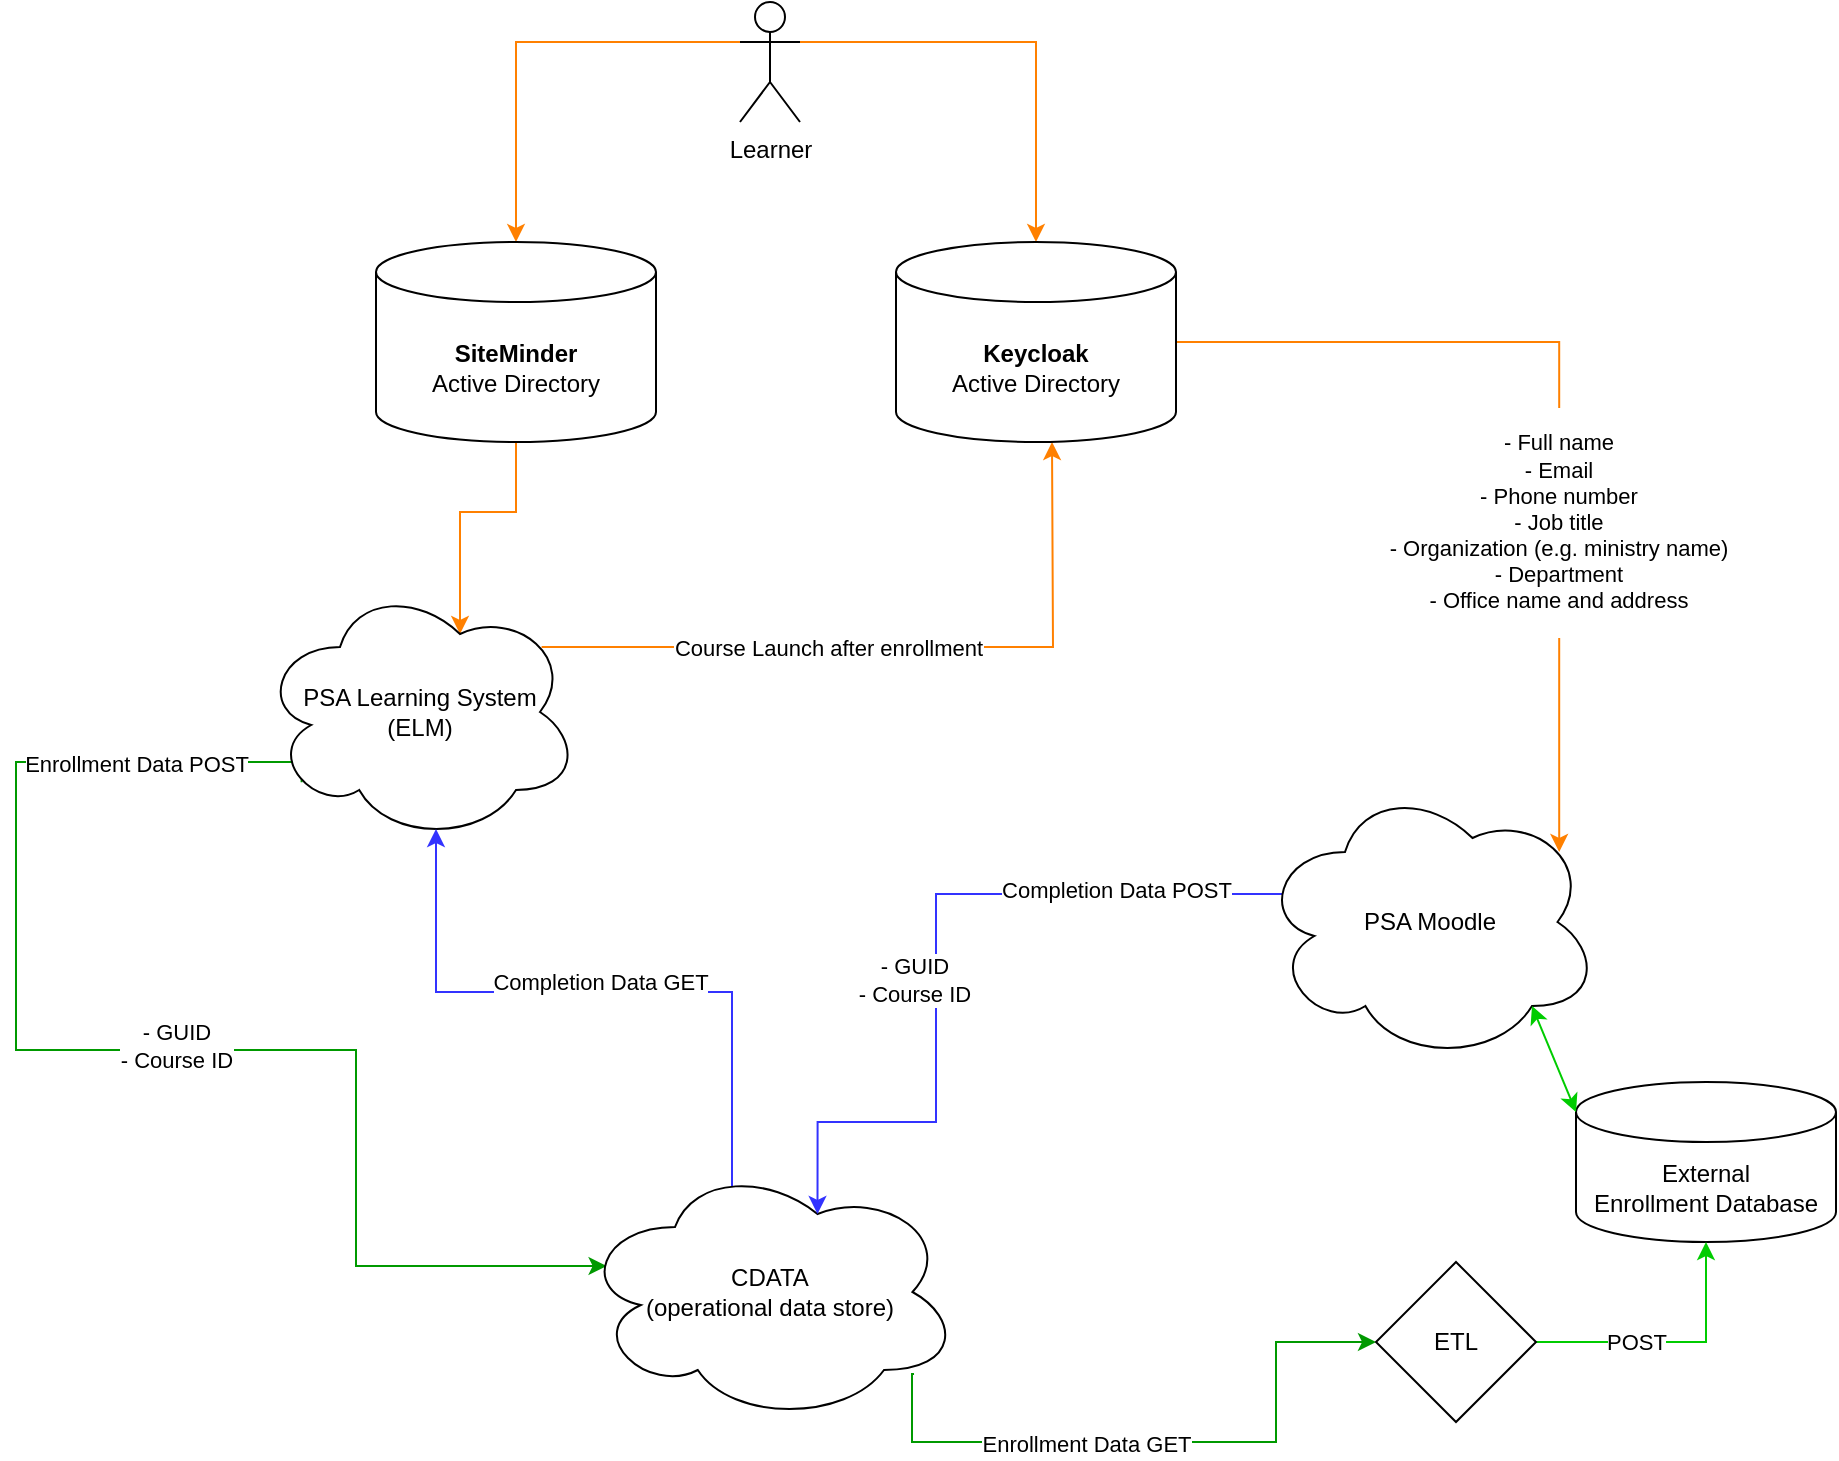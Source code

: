 <mxfile version="16.5.6" type="github">
  <diagram id="ZaPGDOqyCcxBpjlw9346" name="Page-1">
    <mxGraphModel dx="1550" dy="824" grid="0" gridSize="10" guides="1" tooltips="1" connect="1" arrows="1" fold="1" page="1" pageScale="1" pageWidth="1100" pageHeight="850" math="0" shadow="0">
      <root>
        <mxCell id="0" />
        <mxCell id="1" parent="0" />
        <mxCell id="OYp5TFuLYKTN8M2JUODt-14" style="edgeStyle=orthogonalEdgeStyle;rounded=0;orthogonalLoop=1;jettySize=auto;html=1;entryX=0.625;entryY=0.2;entryDx=0;entryDy=0;entryPerimeter=0;strokeColor=#FF8000;exitX=0.5;exitY=1;exitDx=0;exitDy=0;exitPerimeter=0;" edge="1" parent="1" source="OYp5TFuLYKTN8M2JUODt-21" target="OYp5TFuLYKTN8M2JUODt-2">
          <mxGeometry relative="1" as="geometry" />
        </mxCell>
        <mxCell id="OYp5TFuLYKTN8M2JUODt-16" style="edgeStyle=orthogonalEdgeStyle;rounded=0;orthogonalLoop=1;jettySize=auto;html=1;exitX=1;exitY=0.333;exitDx=0;exitDy=0;exitPerimeter=0;entryX=0.5;entryY=0;entryDx=0;entryDy=0;entryPerimeter=0;strokeColor=#FF8000;" edge="1" parent="1" source="OYp5TFuLYKTN8M2JUODt-1" target="OYp5TFuLYKTN8M2JUODt-18">
          <mxGeometry relative="1" as="geometry" />
        </mxCell>
        <mxCell id="OYp5TFuLYKTN8M2JUODt-22" style="edgeStyle=orthogonalEdgeStyle;rounded=0;orthogonalLoop=1;jettySize=auto;html=1;exitX=0;exitY=0.333;exitDx=0;exitDy=0;exitPerimeter=0;entryX=0.5;entryY=0;entryDx=0;entryDy=0;entryPerimeter=0;strokeColor=#FF8000;" edge="1" parent="1" source="OYp5TFuLYKTN8M2JUODt-1" target="OYp5TFuLYKTN8M2JUODt-21">
          <mxGeometry relative="1" as="geometry" />
        </mxCell>
        <mxCell id="OYp5TFuLYKTN8M2JUODt-1" value="Learner" style="shape=umlActor;verticalLabelPosition=bottom;verticalAlign=top;html=1;outlineConnect=0;" vertex="1" parent="1">
          <mxGeometry x="412" y="30" width="30" height="60" as="geometry" />
        </mxCell>
        <mxCell id="OYp5TFuLYKTN8M2JUODt-5" style="edgeStyle=orthogonalEdgeStyle;rounded=0;orthogonalLoop=1;jettySize=auto;html=1;exitX=0.13;exitY=0.77;exitDx=0;exitDy=0;exitPerimeter=0;entryX=0.07;entryY=0.4;entryDx=0;entryDy=0;entryPerimeter=0;strokeColor=#009900;" edge="1" parent="1" source="OYp5TFuLYKTN8M2JUODt-2" target="OYp5TFuLYKTN8M2JUODt-3">
          <mxGeometry relative="1" as="geometry">
            <mxPoint x="157.6" y="410" as="sourcePoint" />
            <mxPoint x="295.3" y="690.5" as="targetPoint" />
            <Array as="points">
              <mxPoint x="193" y="410" />
              <mxPoint x="50" y="410" />
              <mxPoint x="50" y="554" />
              <mxPoint x="220" y="554" />
              <mxPoint x="220" y="662" />
            </Array>
          </mxGeometry>
        </mxCell>
        <mxCell id="OYp5TFuLYKTN8M2JUODt-10" value="Enrollment Data POST" style="edgeLabel;html=1;align=center;verticalAlign=middle;resizable=0;points=[];" vertex="1" connectable="0" parent="OYp5TFuLYKTN8M2JUODt-5">
          <mxGeometry x="-0.522" y="-2" relative="1" as="geometry">
            <mxPoint x="62" y="-14" as="offset" />
          </mxGeometry>
        </mxCell>
        <mxCell id="OYp5TFuLYKTN8M2JUODt-29" value="&lt;div&gt;- GUID&lt;/div&gt;&lt;div&gt;- Course ID &lt;/div&gt;" style="edgeLabel;html=1;align=center;verticalAlign=middle;resizable=0;points=[];" vertex="1" connectable="0" parent="OYp5TFuLYKTN8M2JUODt-5">
          <mxGeometry x="-0.061" y="-1" relative="1" as="geometry">
            <mxPoint x="48" y="-3" as="offset" />
          </mxGeometry>
        </mxCell>
        <mxCell id="OYp5TFuLYKTN8M2JUODt-24" style="edgeStyle=orthogonalEdgeStyle;rounded=0;orthogonalLoop=1;jettySize=auto;html=1;exitX=0.88;exitY=0.25;exitDx=0;exitDy=0;exitPerimeter=0;entryX=0.5;entryY=1;entryDx=0;entryDy=0;entryPerimeter=0;strokeColor=#FF8000;" edge="1" parent="1" source="OYp5TFuLYKTN8M2JUODt-2">
          <mxGeometry relative="1" as="geometry">
            <mxPoint x="330.8" y="342.5" as="sourcePoint" />
            <mxPoint x="568" y="250" as="targetPoint" />
          </mxGeometry>
        </mxCell>
        <mxCell id="OYp5TFuLYKTN8M2JUODt-25" value="Course Launch after enrollment" style="edgeLabel;html=1;align=center;verticalAlign=middle;resizable=0;points=[];" vertex="1" connectable="0" parent="OYp5TFuLYKTN8M2JUODt-24">
          <mxGeometry x="-0.077" y="1" relative="1" as="geometry">
            <mxPoint x="-23" y="1" as="offset" />
          </mxGeometry>
        </mxCell>
        <mxCell id="OYp5TFuLYKTN8M2JUODt-2" value="PSA Learning System&lt;br&gt;(ELM)" style="ellipse;shape=cloud;whiteSpace=wrap;html=1;" vertex="1" parent="1">
          <mxGeometry x="172" y="320" width="160" height="130" as="geometry" />
        </mxCell>
        <mxCell id="OYp5TFuLYKTN8M2JUODt-6" style="edgeStyle=orthogonalEdgeStyle;rounded=0;orthogonalLoop=1;jettySize=auto;html=1;exitX=0.879;exitY=0.815;exitDx=0;exitDy=0;exitPerimeter=0;strokeColor=#009900;entryX=0;entryY=0.5;entryDx=0;entryDy=0;" edge="1" parent="1" source="OYp5TFuLYKTN8M2JUODt-3" target="OYp5TFuLYKTN8M2JUODt-31">
          <mxGeometry relative="1" as="geometry">
            <mxPoint x="750" y="675" as="targetPoint" />
            <Array as="points">
              <mxPoint x="498" y="716" />
              <mxPoint x="498" y="750" />
              <mxPoint x="680" y="750" />
              <mxPoint x="680" y="700" />
            </Array>
          </mxGeometry>
        </mxCell>
        <mxCell id="OYp5TFuLYKTN8M2JUODt-11" value="Enrollment Data GET" style="edgeLabel;html=1;align=center;verticalAlign=middle;resizable=0;points=[];" vertex="1" connectable="0" parent="OYp5TFuLYKTN8M2JUODt-6">
          <mxGeometry x="-0.266" y="-3" relative="1" as="geometry">
            <mxPoint x="5" y="-2" as="offset" />
          </mxGeometry>
        </mxCell>
        <mxCell id="OYp5TFuLYKTN8M2JUODt-12" style="edgeStyle=orthogonalEdgeStyle;rounded=0;orthogonalLoop=1;jettySize=auto;html=1;exitX=0.4;exitY=0.1;exitDx=0;exitDy=0;exitPerimeter=0;entryX=0.55;entryY=0.95;entryDx=0;entryDy=0;entryPerimeter=0;strokeColor=#3333FF;" edge="1" parent="1" source="OYp5TFuLYKTN8M2JUODt-3" target="OYp5TFuLYKTN8M2JUODt-2">
          <mxGeometry relative="1" as="geometry">
            <Array as="points">
              <mxPoint x="408" y="525" />
              <mxPoint x="260" y="525" />
            </Array>
          </mxGeometry>
        </mxCell>
        <mxCell id="OYp5TFuLYKTN8M2JUODt-13" value="Completion Data GET" style="edgeLabel;html=1;align=center;verticalAlign=middle;resizable=0;points=[];" vertex="1" connectable="0" parent="OYp5TFuLYKTN8M2JUODt-12">
          <mxGeometry x="0.331" y="1" relative="1" as="geometry">
            <mxPoint x="54" y="-6" as="offset" />
          </mxGeometry>
        </mxCell>
        <mxCell id="OYp5TFuLYKTN8M2JUODt-3" value="CDATA&lt;br&gt;(operational data store)" style="ellipse;shape=cloud;whiteSpace=wrap;html=1;" vertex="1" parent="1">
          <mxGeometry x="332" y="610" width="190" height="130" as="geometry" />
        </mxCell>
        <mxCell id="OYp5TFuLYKTN8M2JUODt-8" style="edgeStyle=orthogonalEdgeStyle;rounded=0;orthogonalLoop=1;jettySize=auto;html=1;exitX=0.07;exitY=0.4;exitDx=0;exitDy=0;exitPerimeter=0;entryX=0.625;entryY=0.2;entryDx=0;entryDy=0;entryPerimeter=0;strokeColor=#3333FF;" edge="1" parent="1" source="OYp5TFuLYKTN8M2JUODt-4" target="OYp5TFuLYKTN8M2JUODt-3">
          <mxGeometry relative="1" as="geometry">
            <mxPoint x="664.7" y="456" as="sourcePoint" />
            <mxPoint x="480.0" y="622.5" as="targetPoint" />
            <Array as="points">
              <mxPoint x="510" y="476" />
              <mxPoint x="510" y="590" />
              <mxPoint x="451" y="590" />
            </Array>
          </mxGeometry>
        </mxCell>
        <mxCell id="OYp5TFuLYKTN8M2JUODt-9" value="Completion Data POST" style="edgeLabel;html=1;align=center;verticalAlign=middle;resizable=0;points=[];" vertex="1" connectable="0" parent="OYp5TFuLYKTN8M2JUODt-8">
          <mxGeometry x="0.225" relative="1" as="geometry">
            <mxPoint x="90" y="-69" as="offset" />
          </mxGeometry>
        </mxCell>
        <mxCell id="OYp5TFuLYKTN8M2JUODt-30" value="- GUID&lt;br&gt;- Course ID" style="edgeLabel;html=1;align=center;verticalAlign=middle;resizable=0;points=[];" vertex="1" connectable="0" parent="OYp5TFuLYKTN8M2JUODt-8">
          <mxGeometry x="0.282" y="1" relative="1" as="geometry">
            <mxPoint x="-12" y="-35" as="offset" />
          </mxGeometry>
        </mxCell>
        <mxCell id="OYp5TFuLYKTN8M2JUODt-4" value="PSA Moodle" style="ellipse;shape=cloud;whiteSpace=wrap;html=1;" vertex="1" parent="1">
          <mxGeometry x="672" y="420" width="170" height="140" as="geometry" />
        </mxCell>
        <mxCell id="OYp5TFuLYKTN8M2JUODt-19" style="edgeStyle=orthogonalEdgeStyle;rounded=0;orthogonalLoop=1;jettySize=auto;html=1;exitX=1;exitY=0.5;exitDx=0;exitDy=0;exitPerimeter=0;entryX=0.88;entryY=0.25;entryDx=0;entryDy=0;entryPerimeter=0;strokeColor=#FF8000;" edge="1" parent="1" source="OYp5TFuLYKTN8M2JUODt-18" target="OYp5TFuLYKTN8M2JUODt-4">
          <mxGeometry relative="1" as="geometry" />
        </mxCell>
        <mxCell id="OYp5TFuLYKTN8M2JUODt-23" value="&lt;p&gt;- Full name&lt;br&gt;- Email&lt;br&gt;- Phone number&lt;br&gt;- Job title&lt;br&gt;- Organization (e.g. ministry name)&lt;br&gt;- Department &lt;br&gt;- Office name and address&lt;/p&gt;" style="edgeLabel;html=1;align=center;verticalAlign=middle;resizable=0;points=[];" vertex="1" connectable="0" parent="OYp5TFuLYKTN8M2JUODt-19">
          <mxGeometry x="0.113" y="-1" relative="1" as="geometry">
            <mxPoint y="33" as="offset" />
          </mxGeometry>
        </mxCell>
        <mxCell id="OYp5TFuLYKTN8M2JUODt-18" value="&lt;b&gt;Keycloak&lt;/b&gt;&lt;br&gt;Active Directory" style="shape=cylinder3;whiteSpace=wrap;html=1;boundedLbl=1;backgroundOutline=1;size=15;" vertex="1" parent="1">
          <mxGeometry x="490" y="150" width="140" height="100" as="geometry" />
        </mxCell>
        <mxCell id="OYp5TFuLYKTN8M2JUODt-21" value="&lt;b&gt;SiteMinder&lt;/b&gt;&lt;br&gt;Active Directory" style="shape=cylinder3;whiteSpace=wrap;html=1;boundedLbl=1;backgroundOutline=1;size=15;" vertex="1" parent="1">
          <mxGeometry x="230" y="150" width="140" height="100" as="geometry" />
        </mxCell>
        <mxCell id="OYp5TFuLYKTN8M2JUODt-26" value="&lt;div&gt;External &lt;br&gt;&lt;/div&gt;&lt;div&gt;Enrollment Database&lt;/div&gt;" style="shape=cylinder3;whiteSpace=wrap;html=1;boundedLbl=1;backgroundOutline=1;size=15;" vertex="1" parent="1">
          <mxGeometry x="830" y="570" width="130" height="80" as="geometry" />
        </mxCell>
        <mxCell id="OYp5TFuLYKTN8M2JUODt-28" value="" style="endArrow=classic;startArrow=classic;html=1;rounded=0;strokeColor=#00CC00;exitX=0;exitY=0;exitDx=0;exitDy=15;exitPerimeter=0;entryX=0.8;entryY=0.8;entryDx=0;entryDy=0;entryPerimeter=0;" edge="1" parent="1" source="OYp5TFuLYKTN8M2JUODt-26" target="OYp5TFuLYKTN8M2JUODt-4">
          <mxGeometry width="50" height="50" relative="1" as="geometry">
            <mxPoint x="770" y="580" as="sourcePoint" />
            <mxPoint x="820" y="530" as="targetPoint" />
          </mxGeometry>
        </mxCell>
        <mxCell id="OYp5TFuLYKTN8M2JUODt-32" style="edgeStyle=orthogonalEdgeStyle;rounded=0;orthogonalLoop=1;jettySize=auto;html=1;exitX=1;exitY=0.5;exitDx=0;exitDy=0;entryX=0.5;entryY=1;entryDx=0;entryDy=0;entryPerimeter=0;strokeColor=#00CC00;" edge="1" parent="1" source="OYp5TFuLYKTN8M2JUODt-31" target="OYp5TFuLYKTN8M2JUODt-26">
          <mxGeometry relative="1" as="geometry" />
        </mxCell>
        <mxCell id="OYp5TFuLYKTN8M2JUODt-33" value="POST" style="edgeLabel;html=1;align=center;verticalAlign=middle;resizable=0;points=[];" vertex="1" connectable="0" parent="OYp5TFuLYKTN8M2JUODt-32">
          <mxGeometry x="0.007" y="1" relative="1" as="geometry">
            <mxPoint x="-18" y="1" as="offset" />
          </mxGeometry>
        </mxCell>
        <mxCell id="OYp5TFuLYKTN8M2JUODt-31" value="ETL" style="rhombus;whiteSpace=wrap;html=1;" vertex="1" parent="1">
          <mxGeometry x="730" y="660" width="80" height="80" as="geometry" />
        </mxCell>
      </root>
    </mxGraphModel>
  </diagram>
</mxfile>
